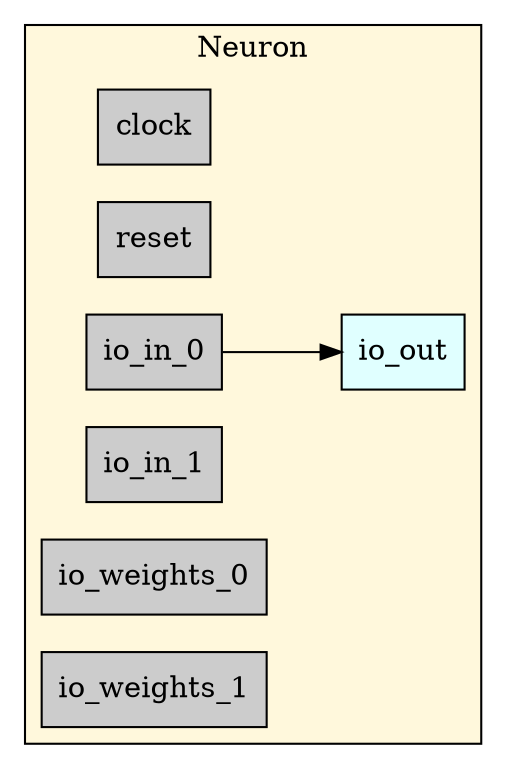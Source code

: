 digraph Neuron {
stylesheet = "styles.css"
rankdir="LR" 

subgraph cluster_Neuron {
  label="Neuron"
  URL=""
  bgcolor="#FFF8DC"
  cluster_Neuron_clock [shape = "rectangle" style="filled" fillcolor="#CCCCCC" label="clock" rank="0"]
     
cluster_Neuron_reset [shape = "rectangle" style="filled" fillcolor="#CCCCCC" label="reset" rank="0"]
     
cluster_Neuron_io_in_0 [shape = "rectangle" style="filled" fillcolor="#CCCCCC" label="io_in_0" rank="0"]
     
cluster_Neuron_io_in_1 [shape = "rectangle" style="filled" fillcolor="#CCCCCC" label="io_in_1" rank="0"]
     
cluster_Neuron_io_weights_0 [shape = "rectangle" style="filled" fillcolor="#CCCCCC" label="io_weights_0" rank="0"]
     
cluster_Neuron_io_weights_1 [shape = "rectangle" style="filled" fillcolor="#CCCCCC" label="io_weights_1" rank="0"]
     
cluster_Neuron_io_out [shape = "rectangle" style="filled" fillcolor="#E0FFFF" label="io_out" rank="1000"]
     

  cluster_Neuron_io_in_0 -> cluster_Neuron_io_out
  
  
}
     
}
